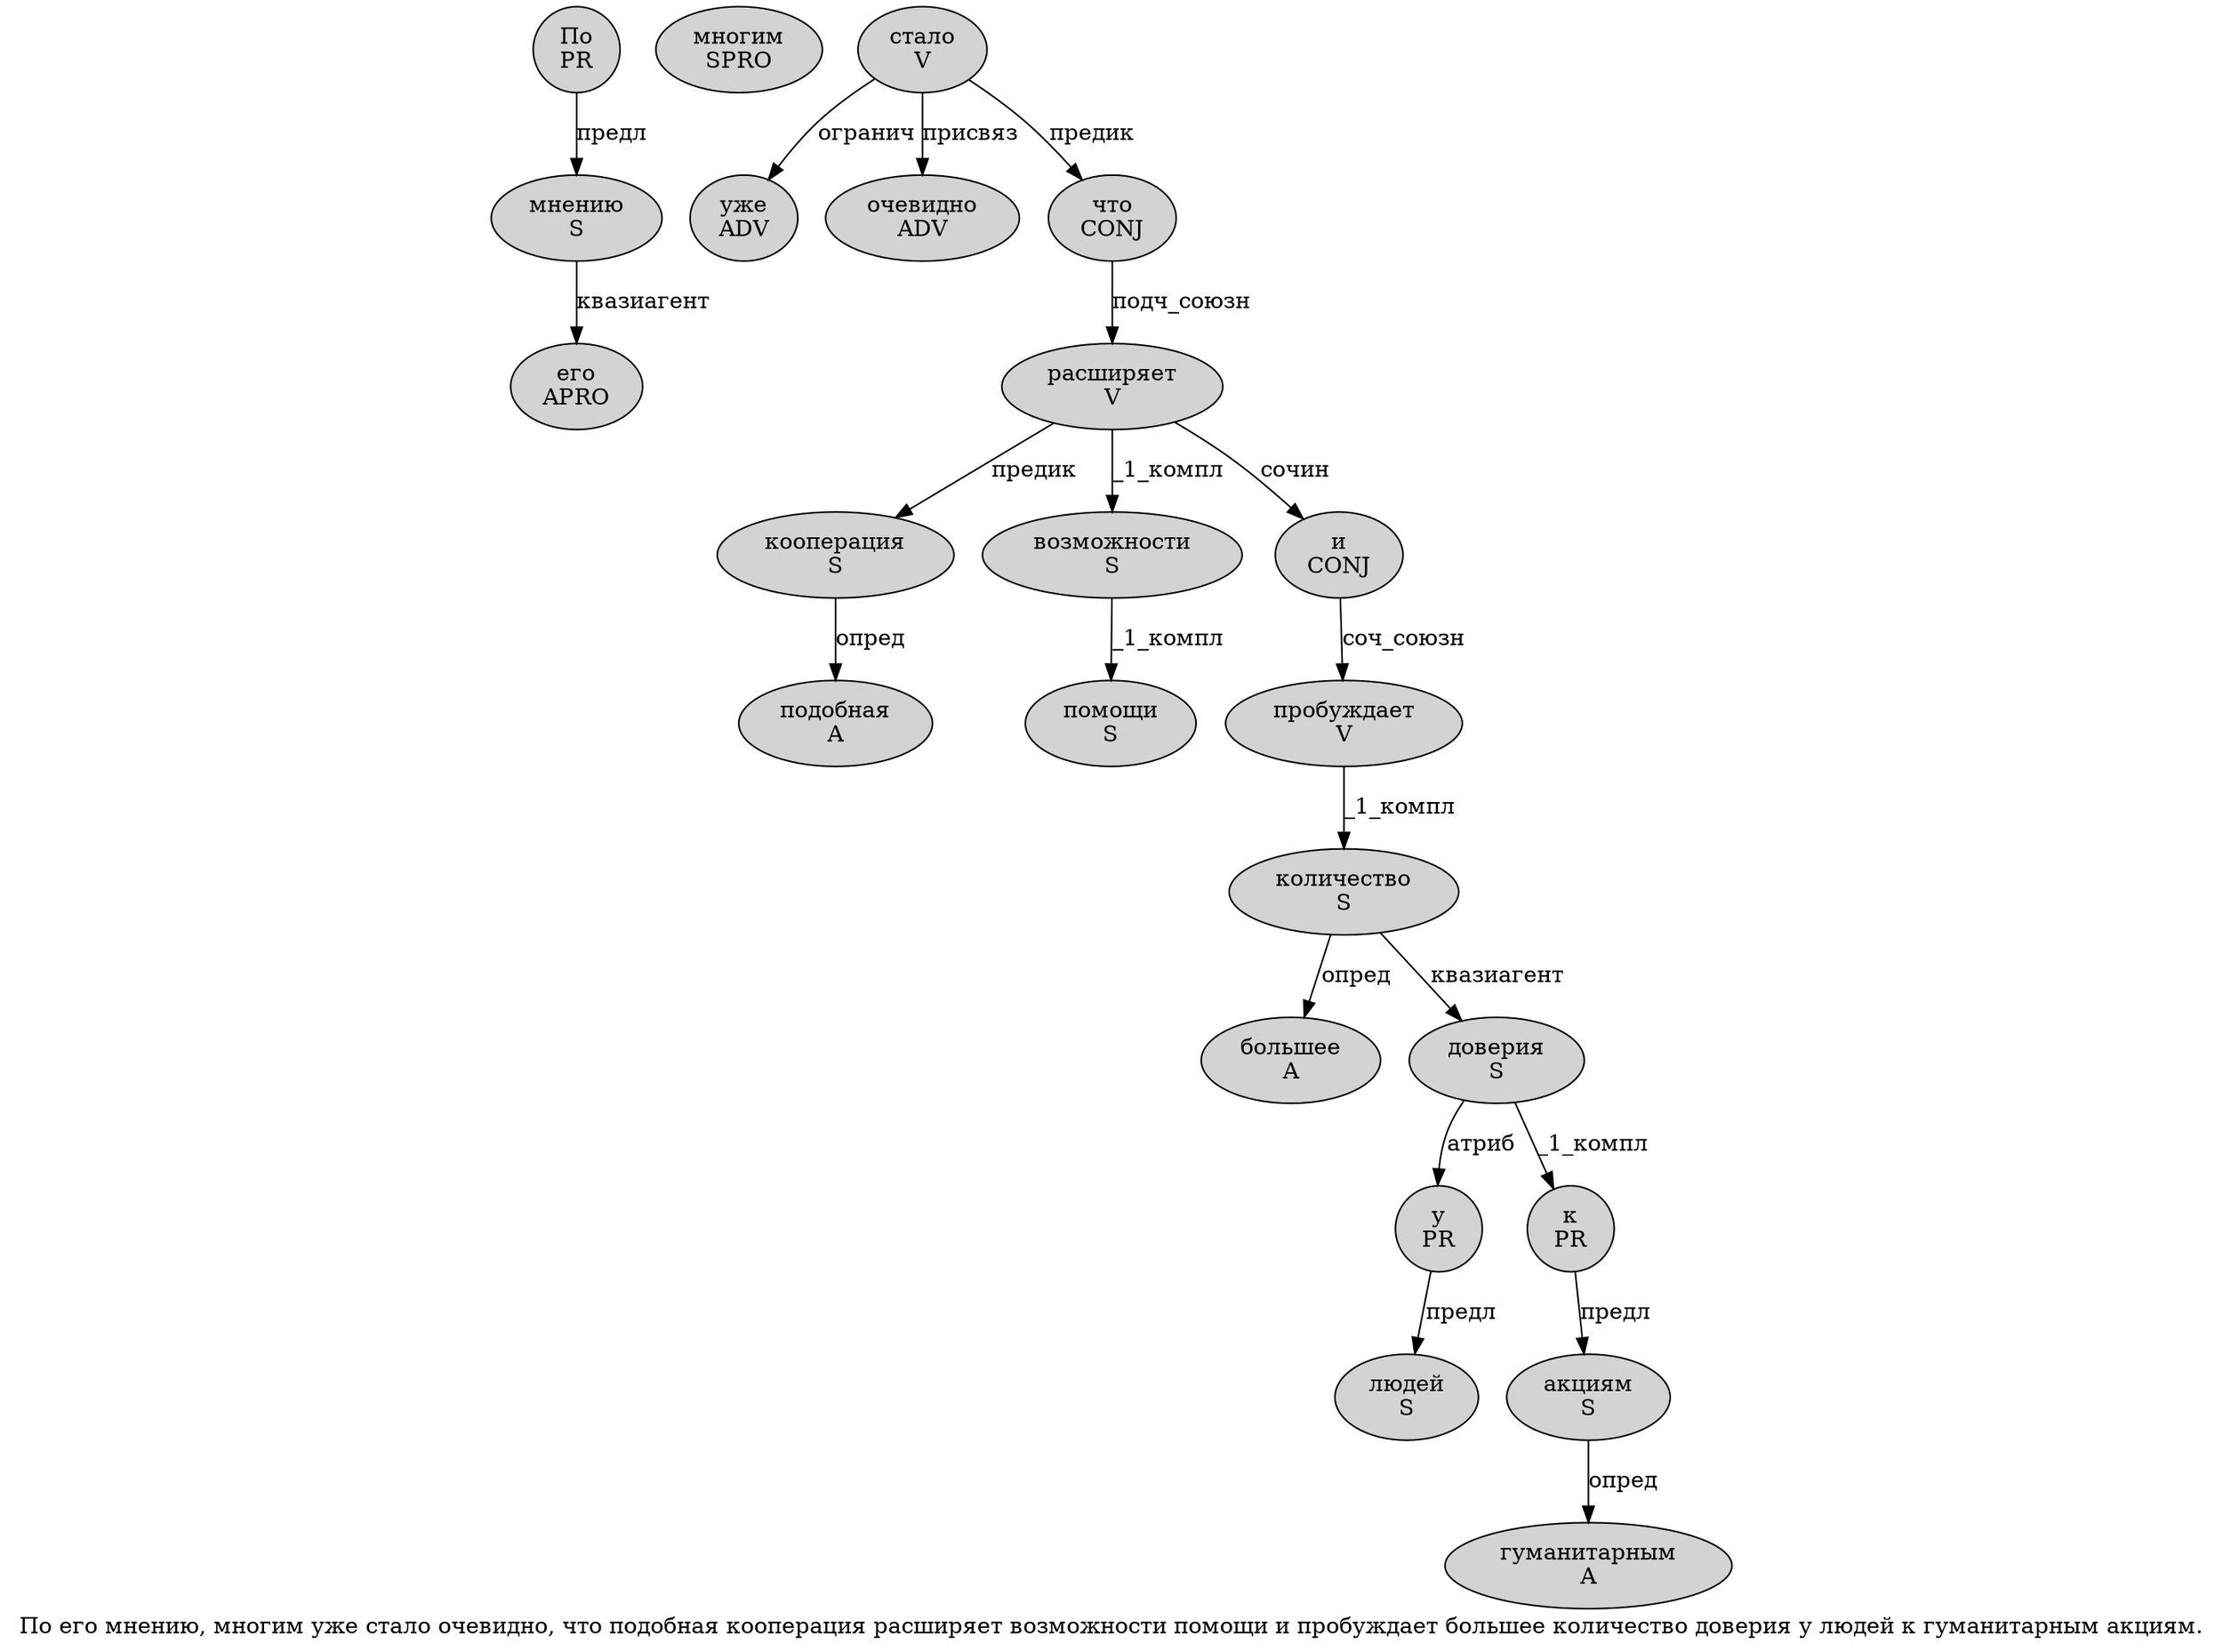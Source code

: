 digraph SENTENCE_1578 {
	graph [label="По его мнению, многим уже стало очевидно, что подобная кооперация расширяет возможности помощи и пробуждает большее количество доверия у людей к гуманитарным акциям."]
	node [style=filled]
		0 [label="По
PR" color="" fillcolor=lightgray penwidth=1 shape=ellipse]
		1 [label="его
APRO" color="" fillcolor=lightgray penwidth=1 shape=ellipse]
		2 [label="мнению
S" color="" fillcolor=lightgray penwidth=1 shape=ellipse]
		4 [label="многим
SPRO" color="" fillcolor=lightgray penwidth=1 shape=ellipse]
		5 [label="уже
ADV" color="" fillcolor=lightgray penwidth=1 shape=ellipse]
		6 [label="стало
V" color="" fillcolor=lightgray penwidth=1 shape=ellipse]
		7 [label="очевидно
ADV" color="" fillcolor=lightgray penwidth=1 shape=ellipse]
		9 [label="что
CONJ" color="" fillcolor=lightgray penwidth=1 shape=ellipse]
		10 [label="подобная
A" color="" fillcolor=lightgray penwidth=1 shape=ellipse]
		11 [label="кооперация
S" color="" fillcolor=lightgray penwidth=1 shape=ellipse]
		12 [label="расширяет
V" color="" fillcolor=lightgray penwidth=1 shape=ellipse]
		13 [label="возможности
S" color="" fillcolor=lightgray penwidth=1 shape=ellipse]
		14 [label="помощи
S" color="" fillcolor=lightgray penwidth=1 shape=ellipse]
		15 [label="и
CONJ" color="" fillcolor=lightgray penwidth=1 shape=ellipse]
		16 [label="пробуждает
V" color="" fillcolor=lightgray penwidth=1 shape=ellipse]
		17 [label="большее
A" color="" fillcolor=lightgray penwidth=1 shape=ellipse]
		18 [label="количество
S" color="" fillcolor=lightgray penwidth=1 shape=ellipse]
		19 [label="доверия
S" color="" fillcolor=lightgray penwidth=1 shape=ellipse]
		20 [label="у
PR" color="" fillcolor=lightgray penwidth=1 shape=ellipse]
		21 [label="людей
S" color="" fillcolor=lightgray penwidth=1 shape=ellipse]
		22 [label="к
PR" color="" fillcolor=lightgray penwidth=1 shape=ellipse]
		23 [label="гуманитарным
A" color="" fillcolor=lightgray penwidth=1 shape=ellipse]
		24 [label="акциям
S" color="" fillcolor=lightgray penwidth=1 shape=ellipse]
			9 -> 12 [label="подч_союзн"]
			20 -> 21 [label="предл"]
			16 -> 18 [label="_1_компл"]
			6 -> 5 [label="огранич"]
			6 -> 7 [label="присвяз"]
			6 -> 9 [label="предик"]
			22 -> 24 [label="предл"]
			13 -> 14 [label="_1_компл"]
			11 -> 10 [label="опред"]
			15 -> 16 [label="соч_союзн"]
			0 -> 2 [label="предл"]
			19 -> 20 [label="атриб"]
			19 -> 22 [label="_1_компл"]
			18 -> 17 [label="опред"]
			18 -> 19 [label="квазиагент"]
			12 -> 11 [label="предик"]
			12 -> 13 [label="_1_компл"]
			12 -> 15 [label="сочин"]
			2 -> 1 [label="квазиагент"]
			24 -> 23 [label="опред"]
}